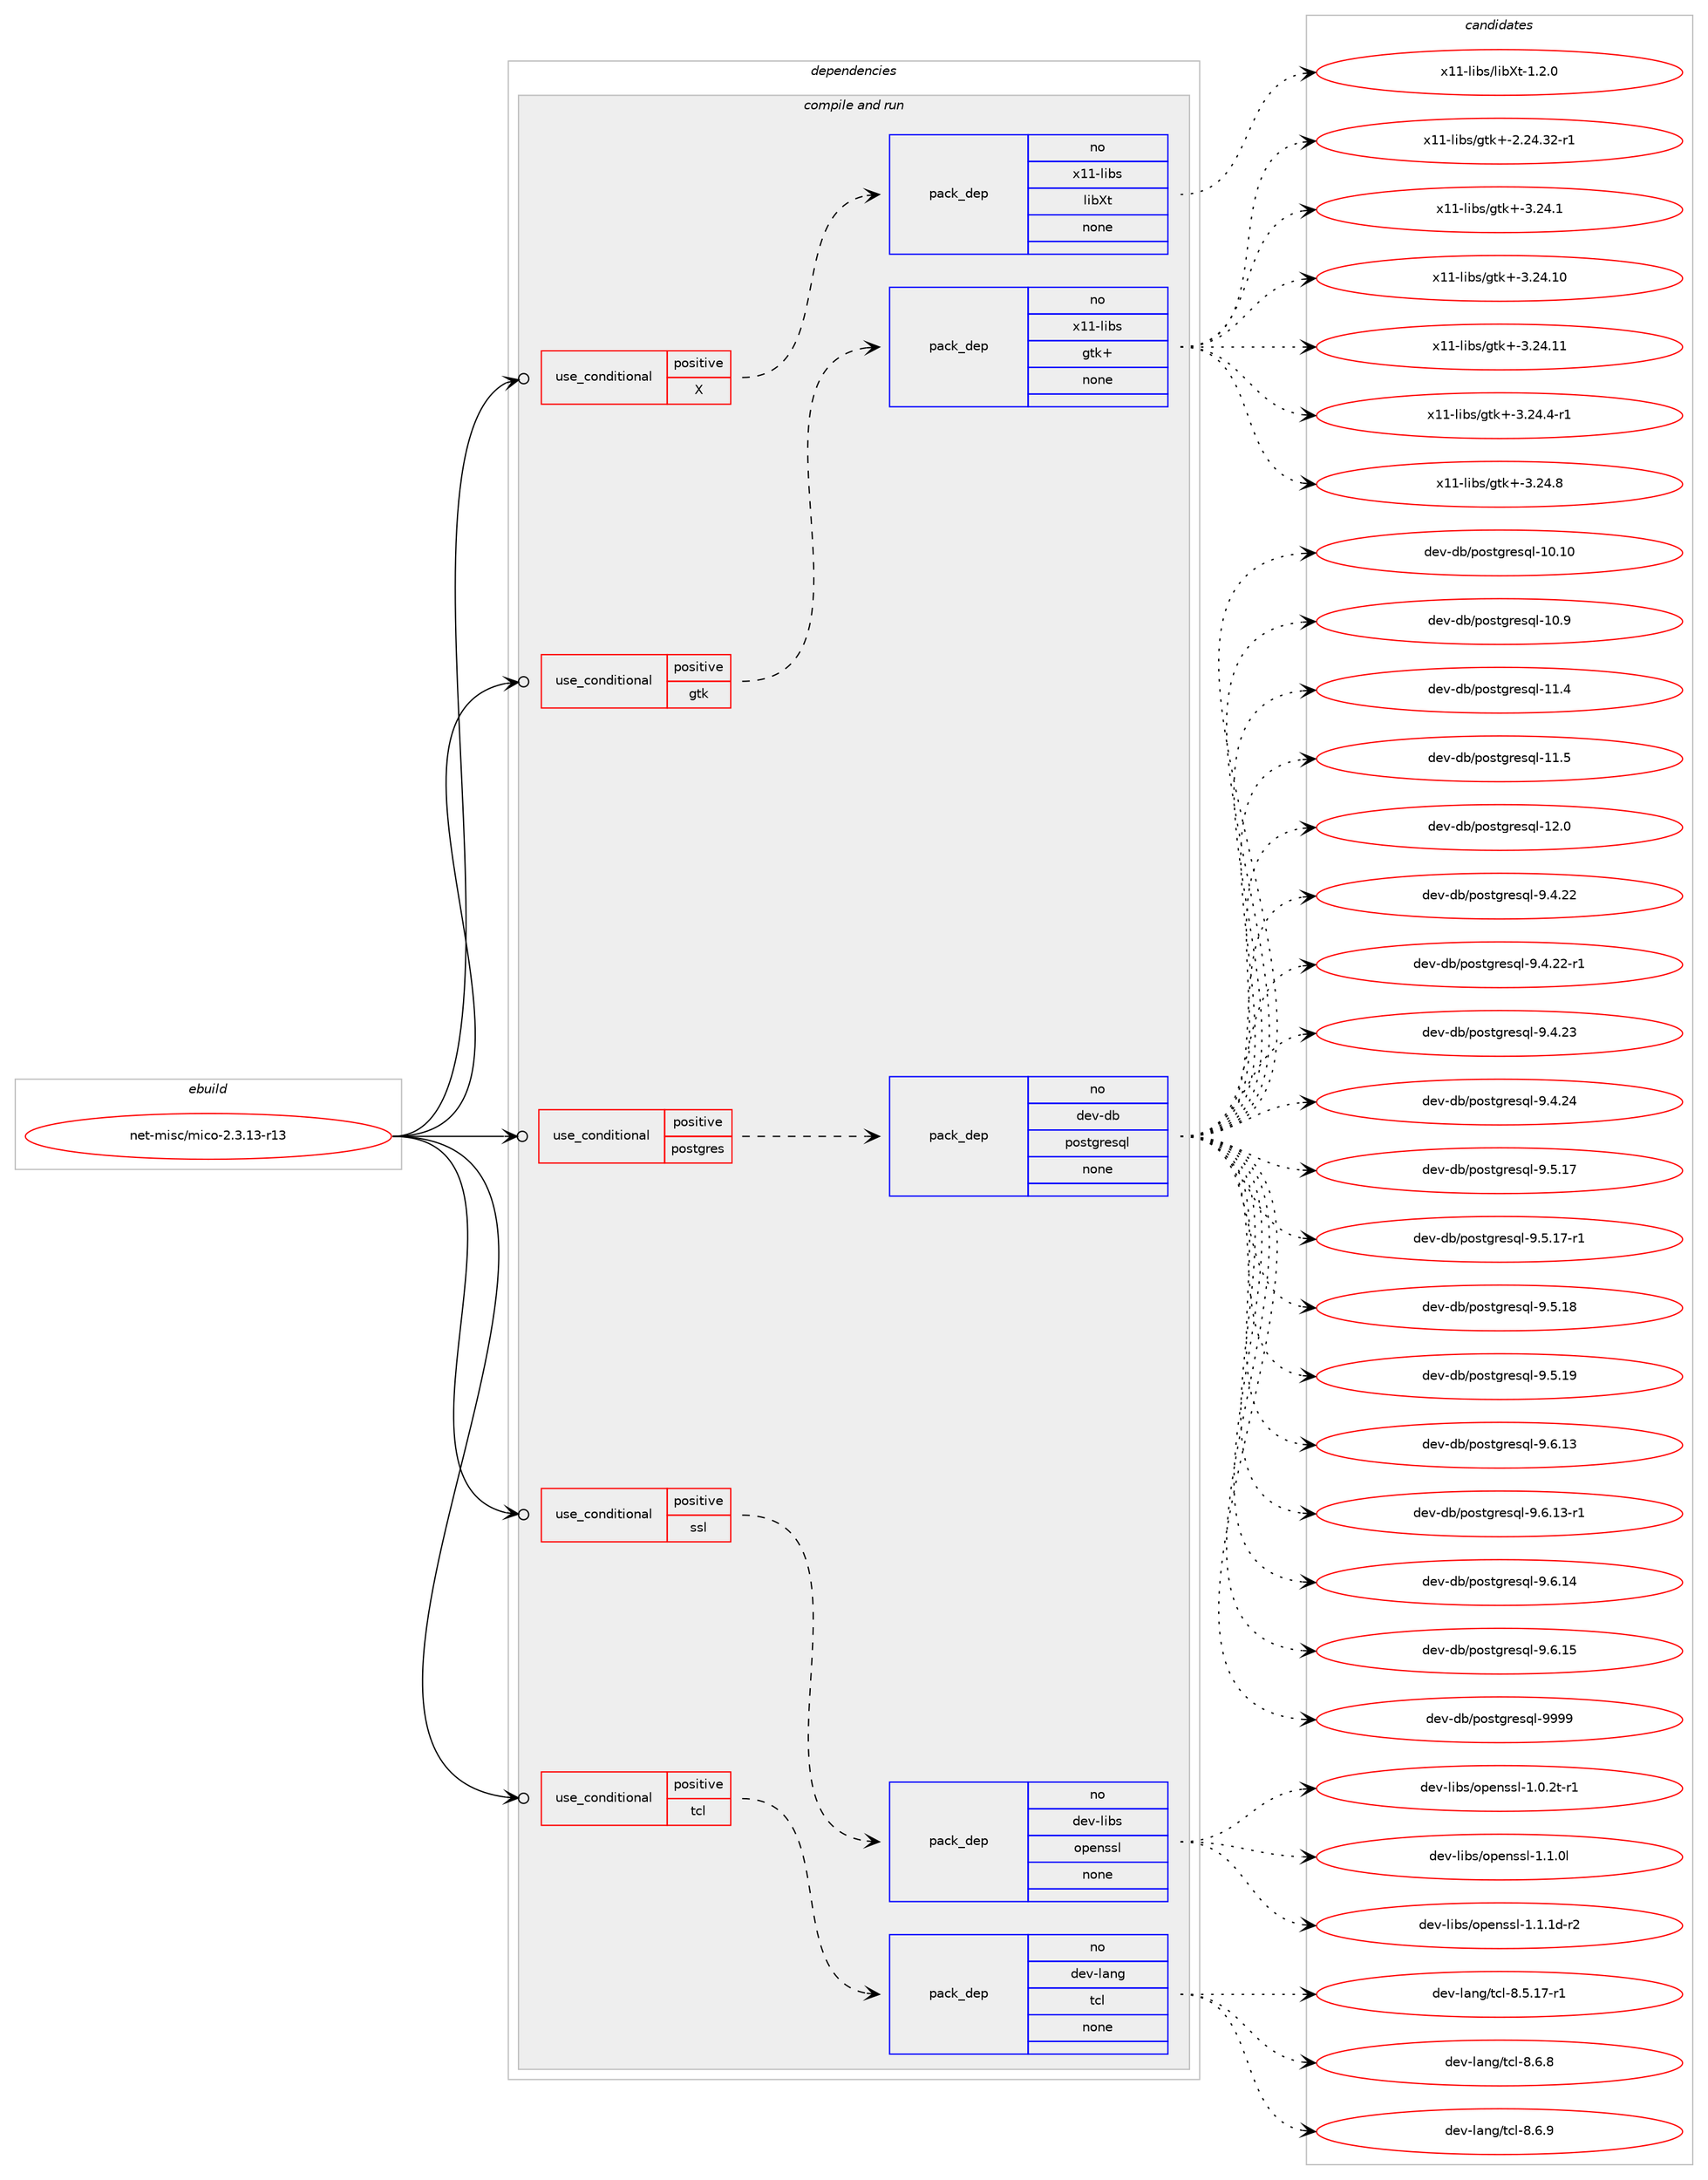 digraph prolog {

# *************
# Graph options
# *************

newrank=true;
concentrate=true;
compound=true;
graph [rankdir=LR,fontname=Helvetica,fontsize=10,ranksep=1.5];#, ranksep=2.5, nodesep=0.2];
edge  [arrowhead=vee];
node  [fontname=Helvetica,fontsize=10];

# **********
# The ebuild
# **********

subgraph cluster_leftcol {
color=gray;
rank=same;
label=<<i>ebuild</i>>;
id [label="net-misc/mico-2.3.13-r13", color=red, width=4, href="../net-misc/mico-2.3.13-r13.svg"];
}

# ****************
# The dependencies
# ****************

subgraph cluster_midcol {
color=gray;
label=<<i>dependencies</i>>;
subgraph cluster_compile {
fillcolor="#eeeeee";
style=filled;
label=<<i>compile</i>>;
}
subgraph cluster_compileandrun {
fillcolor="#eeeeee";
style=filled;
label=<<i>compile and run</i>>;
subgraph cond203462 {
dependency834191 [label=<<TABLE BORDER="0" CELLBORDER="1" CELLSPACING="0" CELLPADDING="4"><TR><TD ROWSPAN="3" CELLPADDING="10">use_conditional</TD></TR><TR><TD>positive</TD></TR><TR><TD>X</TD></TR></TABLE>>, shape=none, color=red];
subgraph pack616103 {
dependency834192 [label=<<TABLE BORDER="0" CELLBORDER="1" CELLSPACING="0" CELLPADDING="4" WIDTH="220"><TR><TD ROWSPAN="6" CELLPADDING="30">pack_dep</TD></TR><TR><TD WIDTH="110">no</TD></TR><TR><TD>x11-libs</TD></TR><TR><TD>libXt</TD></TR><TR><TD>none</TD></TR><TR><TD></TD></TR></TABLE>>, shape=none, color=blue];
}
dependency834191:e -> dependency834192:w [weight=20,style="dashed",arrowhead="vee"];
}
id:e -> dependency834191:w [weight=20,style="solid",arrowhead="odotvee"];
subgraph cond203463 {
dependency834193 [label=<<TABLE BORDER="0" CELLBORDER="1" CELLSPACING="0" CELLPADDING="4"><TR><TD ROWSPAN="3" CELLPADDING="10">use_conditional</TD></TR><TR><TD>positive</TD></TR><TR><TD>gtk</TD></TR></TABLE>>, shape=none, color=red];
subgraph pack616104 {
dependency834194 [label=<<TABLE BORDER="0" CELLBORDER="1" CELLSPACING="0" CELLPADDING="4" WIDTH="220"><TR><TD ROWSPAN="6" CELLPADDING="30">pack_dep</TD></TR><TR><TD WIDTH="110">no</TD></TR><TR><TD>x11-libs</TD></TR><TR><TD>gtk+</TD></TR><TR><TD>none</TD></TR><TR><TD></TD></TR></TABLE>>, shape=none, color=blue];
}
dependency834193:e -> dependency834194:w [weight=20,style="dashed",arrowhead="vee"];
}
id:e -> dependency834193:w [weight=20,style="solid",arrowhead="odotvee"];
subgraph cond203464 {
dependency834195 [label=<<TABLE BORDER="0" CELLBORDER="1" CELLSPACING="0" CELLPADDING="4"><TR><TD ROWSPAN="3" CELLPADDING="10">use_conditional</TD></TR><TR><TD>positive</TD></TR><TR><TD>postgres</TD></TR></TABLE>>, shape=none, color=red];
subgraph pack616105 {
dependency834196 [label=<<TABLE BORDER="0" CELLBORDER="1" CELLSPACING="0" CELLPADDING="4" WIDTH="220"><TR><TD ROWSPAN="6" CELLPADDING="30">pack_dep</TD></TR><TR><TD WIDTH="110">no</TD></TR><TR><TD>dev-db</TD></TR><TR><TD>postgresql</TD></TR><TR><TD>none</TD></TR><TR><TD></TD></TR></TABLE>>, shape=none, color=blue];
}
dependency834195:e -> dependency834196:w [weight=20,style="dashed",arrowhead="vee"];
}
id:e -> dependency834195:w [weight=20,style="solid",arrowhead="odotvee"];
subgraph cond203465 {
dependency834197 [label=<<TABLE BORDER="0" CELLBORDER="1" CELLSPACING="0" CELLPADDING="4"><TR><TD ROWSPAN="3" CELLPADDING="10">use_conditional</TD></TR><TR><TD>positive</TD></TR><TR><TD>ssl</TD></TR></TABLE>>, shape=none, color=red];
subgraph pack616106 {
dependency834198 [label=<<TABLE BORDER="0" CELLBORDER="1" CELLSPACING="0" CELLPADDING="4" WIDTH="220"><TR><TD ROWSPAN="6" CELLPADDING="30">pack_dep</TD></TR><TR><TD WIDTH="110">no</TD></TR><TR><TD>dev-libs</TD></TR><TR><TD>openssl</TD></TR><TR><TD>none</TD></TR><TR><TD></TD></TR></TABLE>>, shape=none, color=blue];
}
dependency834197:e -> dependency834198:w [weight=20,style="dashed",arrowhead="vee"];
}
id:e -> dependency834197:w [weight=20,style="solid",arrowhead="odotvee"];
subgraph cond203466 {
dependency834199 [label=<<TABLE BORDER="0" CELLBORDER="1" CELLSPACING="0" CELLPADDING="4"><TR><TD ROWSPAN="3" CELLPADDING="10">use_conditional</TD></TR><TR><TD>positive</TD></TR><TR><TD>tcl</TD></TR></TABLE>>, shape=none, color=red];
subgraph pack616107 {
dependency834200 [label=<<TABLE BORDER="0" CELLBORDER="1" CELLSPACING="0" CELLPADDING="4" WIDTH="220"><TR><TD ROWSPAN="6" CELLPADDING="30">pack_dep</TD></TR><TR><TD WIDTH="110">no</TD></TR><TR><TD>dev-lang</TD></TR><TR><TD>tcl</TD></TR><TR><TD>none</TD></TR><TR><TD></TD></TR></TABLE>>, shape=none, color=blue];
}
dependency834199:e -> dependency834200:w [weight=20,style="dashed",arrowhead="vee"];
}
id:e -> dependency834199:w [weight=20,style="solid",arrowhead="odotvee"];
}
subgraph cluster_run {
fillcolor="#eeeeee";
style=filled;
label=<<i>run</i>>;
}
}

# **************
# The candidates
# **************

subgraph cluster_choices {
rank=same;
color=gray;
label=<<i>candidates</i>>;

subgraph choice616103 {
color=black;
nodesep=1;
choice12049494510810598115471081059888116454946504648 [label="x11-libs/libXt-1.2.0", color=red, width=4,href="../x11-libs/libXt-1.2.0.svg"];
dependency834192:e -> choice12049494510810598115471081059888116454946504648:w [style=dotted,weight="100"];
}
subgraph choice616104 {
color=black;
nodesep=1;
choice12049494510810598115471031161074345504650524651504511449 [label="x11-libs/gtk+-2.24.32-r1", color=red, width=4,href="../x11-libs/gtk+-2.24.32-r1.svg"];
choice12049494510810598115471031161074345514650524649 [label="x11-libs/gtk+-3.24.1", color=red, width=4,href="../x11-libs/gtk+-3.24.1.svg"];
choice1204949451081059811547103116107434551465052464948 [label="x11-libs/gtk+-3.24.10", color=red, width=4,href="../x11-libs/gtk+-3.24.10.svg"];
choice1204949451081059811547103116107434551465052464949 [label="x11-libs/gtk+-3.24.11", color=red, width=4,href="../x11-libs/gtk+-3.24.11.svg"];
choice120494945108105981154710311610743455146505246524511449 [label="x11-libs/gtk+-3.24.4-r1", color=red, width=4,href="../x11-libs/gtk+-3.24.4-r1.svg"];
choice12049494510810598115471031161074345514650524656 [label="x11-libs/gtk+-3.24.8", color=red, width=4,href="../x11-libs/gtk+-3.24.8.svg"];
dependency834194:e -> choice12049494510810598115471031161074345504650524651504511449:w [style=dotted,weight="100"];
dependency834194:e -> choice12049494510810598115471031161074345514650524649:w [style=dotted,weight="100"];
dependency834194:e -> choice1204949451081059811547103116107434551465052464948:w [style=dotted,weight="100"];
dependency834194:e -> choice1204949451081059811547103116107434551465052464949:w [style=dotted,weight="100"];
dependency834194:e -> choice120494945108105981154710311610743455146505246524511449:w [style=dotted,weight="100"];
dependency834194:e -> choice12049494510810598115471031161074345514650524656:w [style=dotted,weight="100"];
}
subgraph choice616105 {
color=black;
nodesep=1;
choice100101118451009847112111115116103114101115113108454948464948 [label="dev-db/postgresql-10.10", color=red, width=4,href="../dev-db/postgresql-10.10.svg"];
choice1001011184510098471121111151161031141011151131084549484657 [label="dev-db/postgresql-10.9", color=red, width=4,href="../dev-db/postgresql-10.9.svg"];
choice1001011184510098471121111151161031141011151131084549494652 [label="dev-db/postgresql-11.4", color=red, width=4,href="../dev-db/postgresql-11.4.svg"];
choice1001011184510098471121111151161031141011151131084549494653 [label="dev-db/postgresql-11.5", color=red, width=4,href="../dev-db/postgresql-11.5.svg"];
choice1001011184510098471121111151161031141011151131084549504648 [label="dev-db/postgresql-12.0", color=red, width=4,href="../dev-db/postgresql-12.0.svg"];
choice10010111845100984711211111511610311410111511310845574652465050 [label="dev-db/postgresql-9.4.22", color=red, width=4,href="../dev-db/postgresql-9.4.22.svg"];
choice100101118451009847112111115116103114101115113108455746524650504511449 [label="dev-db/postgresql-9.4.22-r1", color=red, width=4,href="../dev-db/postgresql-9.4.22-r1.svg"];
choice10010111845100984711211111511610311410111511310845574652465051 [label="dev-db/postgresql-9.4.23", color=red, width=4,href="../dev-db/postgresql-9.4.23.svg"];
choice10010111845100984711211111511610311410111511310845574652465052 [label="dev-db/postgresql-9.4.24", color=red, width=4,href="../dev-db/postgresql-9.4.24.svg"];
choice10010111845100984711211111511610311410111511310845574653464955 [label="dev-db/postgresql-9.5.17", color=red, width=4,href="../dev-db/postgresql-9.5.17.svg"];
choice100101118451009847112111115116103114101115113108455746534649554511449 [label="dev-db/postgresql-9.5.17-r1", color=red, width=4,href="../dev-db/postgresql-9.5.17-r1.svg"];
choice10010111845100984711211111511610311410111511310845574653464956 [label="dev-db/postgresql-9.5.18", color=red, width=4,href="../dev-db/postgresql-9.5.18.svg"];
choice10010111845100984711211111511610311410111511310845574653464957 [label="dev-db/postgresql-9.5.19", color=red, width=4,href="../dev-db/postgresql-9.5.19.svg"];
choice10010111845100984711211111511610311410111511310845574654464951 [label="dev-db/postgresql-9.6.13", color=red, width=4,href="../dev-db/postgresql-9.6.13.svg"];
choice100101118451009847112111115116103114101115113108455746544649514511449 [label="dev-db/postgresql-9.6.13-r1", color=red, width=4,href="../dev-db/postgresql-9.6.13-r1.svg"];
choice10010111845100984711211111511610311410111511310845574654464952 [label="dev-db/postgresql-9.6.14", color=red, width=4,href="../dev-db/postgresql-9.6.14.svg"];
choice10010111845100984711211111511610311410111511310845574654464953 [label="dev-db/postgresql-9.6.15", color=red, width=4,href="../dev-db/postgresql-9.6.15.svg"];
choice1001011184510098471121111151161031141011151131084557575757 [label="dev-db/postgresql-9999", color=red, width=4,href="../dev-db/postgresql-9999.svg"];
dependency834196:e -> choice100101118451009847112111115116103114101115113108454948464948:w [style=dotted,weight="100"];
dependency834196:e -> choice1001011184510098471121111151161031141011151131084549484657:w [style=dotted,weight="100"];
dependency834196:e -> choice1001011184510098471121111151161031141011151131084549494652:w [style=dotted,weight="100"];
dependency834196:e -> choice1001011184510098471121111151161031141011151131084549494653:w [style=dotted,weight="100"];
dependency834196:e -> choice1001011184510098471121111151161031141011151131084549504648:w [style=dotted,weight="100"];
dependency834196:e -> choice10010111845100984711211111511610311410111511310845574652465050:w [style=dotted,weight="100"];
dependency834196:e -> choice100101118451009847112111115116103114101115113108455746524650504511449:w [style=dotted,weight="100"];
dependency834196:e -> choice10010111845100984711211111511610311410111511310845574652465051:w [style=dotted,weight="100"];
dependency834196:e -> choice10010111845100984711211111511610311410111511310845574652465052:w [style=dotted,weight="100"];
dependency834196:e -> choice10010111845100984711211111511610311410111511310845574653464955:w [style=dotted,weight="100"];
dependency834196:e -> choice100101118451009847112111115116103114101115113108455746534649554511449:w [style=dotted,weight="100"];
dependency834196:e -> choice10010111845100984711211111511610311410111511310845574653464956:w [style=dotted,weight="100"];
dependency834196:e -> choice10010111845100984711211111511610311410111511310845574653464957:w [style=dotted,weight="100"];
dependency834196:e -> choice10010111845100984711211111511610311410111511310845574654464951:w [style=dotted,weight="100"];
dependency834196:e -> choice100101118451009847112111115116103114101115113108455746544649514511449:w [style=dotted,weight="100"];
dependency834196:e -> choice10010111845100984711211111511610311410111511310845574654464952:w [style=dotted,weight="100"];
dependency834196:e -> choice10010111845100984711211111511610311410111511310845574654464953:w [style=dotted,weight="100"];
dependency834196:e -> choice1001011184510098471121111151161031141011151131084557575757:w [style=dotted,weight="100"];
}
subgraph choice616106 {
color=black;
nodesep=1;
choice1001011184510810598115471111121011101151151084549464846501164511449 [label="dev-libs/openssl-1.0.2t-r1", color=red, width=4,href="../dev-libs/openssl-1.0.2t-r1.svg"];
choice100101118451081059811547111112101110115115108454946494648108 [label="dev-libs/openssl-1.1.0l", color=red, width=4,href="../dev-libs/openssl-1.1.0l.svg"];
choice1001011184510810598115471111121011101151151084549464946491004511450 [label="dev-libs/openssl-1.1.1d-r2", color=red, width=4,href="../dev-libs/openssl-1.1.1d-r2.svg"];
dependency834198:e -> choice1001011184510810598115471111121011101151151084549464846501164511449:w [style=dotted,weight="100"];
dependency834198:e -> choice100101118451081059811547111112101110115115108454946494648108:w [style=dotted,weight="100"];
dependency834198:e -> choice1001011184510810598115471111121011101151151084549464946491004511450:w [style=dotted,weight="100"];
}
subgraph choice616107 {
color=black;
nodesep=1;
choice10010111845108971101034711699108455646534649554511449 [label="dev-lang/tcl-8.5.17-r1", color=red, width=4,href="../dev-lang/tcl-8.5.17-r1.svg"];
choice10010111845108971101034711699108455646544656 [label="dev-lang/tcl-8.6.8", color=red, width=4,href="../dev-lang/tcl-8.6.8.svg"];
choice10010111845108971101034711699108455646544657 [label="dev-lang/tcl-8.6.9", color=red, width=4,href="../dev-lang/tcl-8.6.9.svg"];
dependency834200:e -> choice10010111845108971101034711699108455646534649554511449:w [style=dotted,weight="100"];
dependency834200:e -> choice10010111845108971101034711699108455646544656:w [style=dotted,weight="100"];
dependency834200:e -> choice10010111845108971101034711699108455646544657:w [style=dotted,weight="100"];
}
}

}
